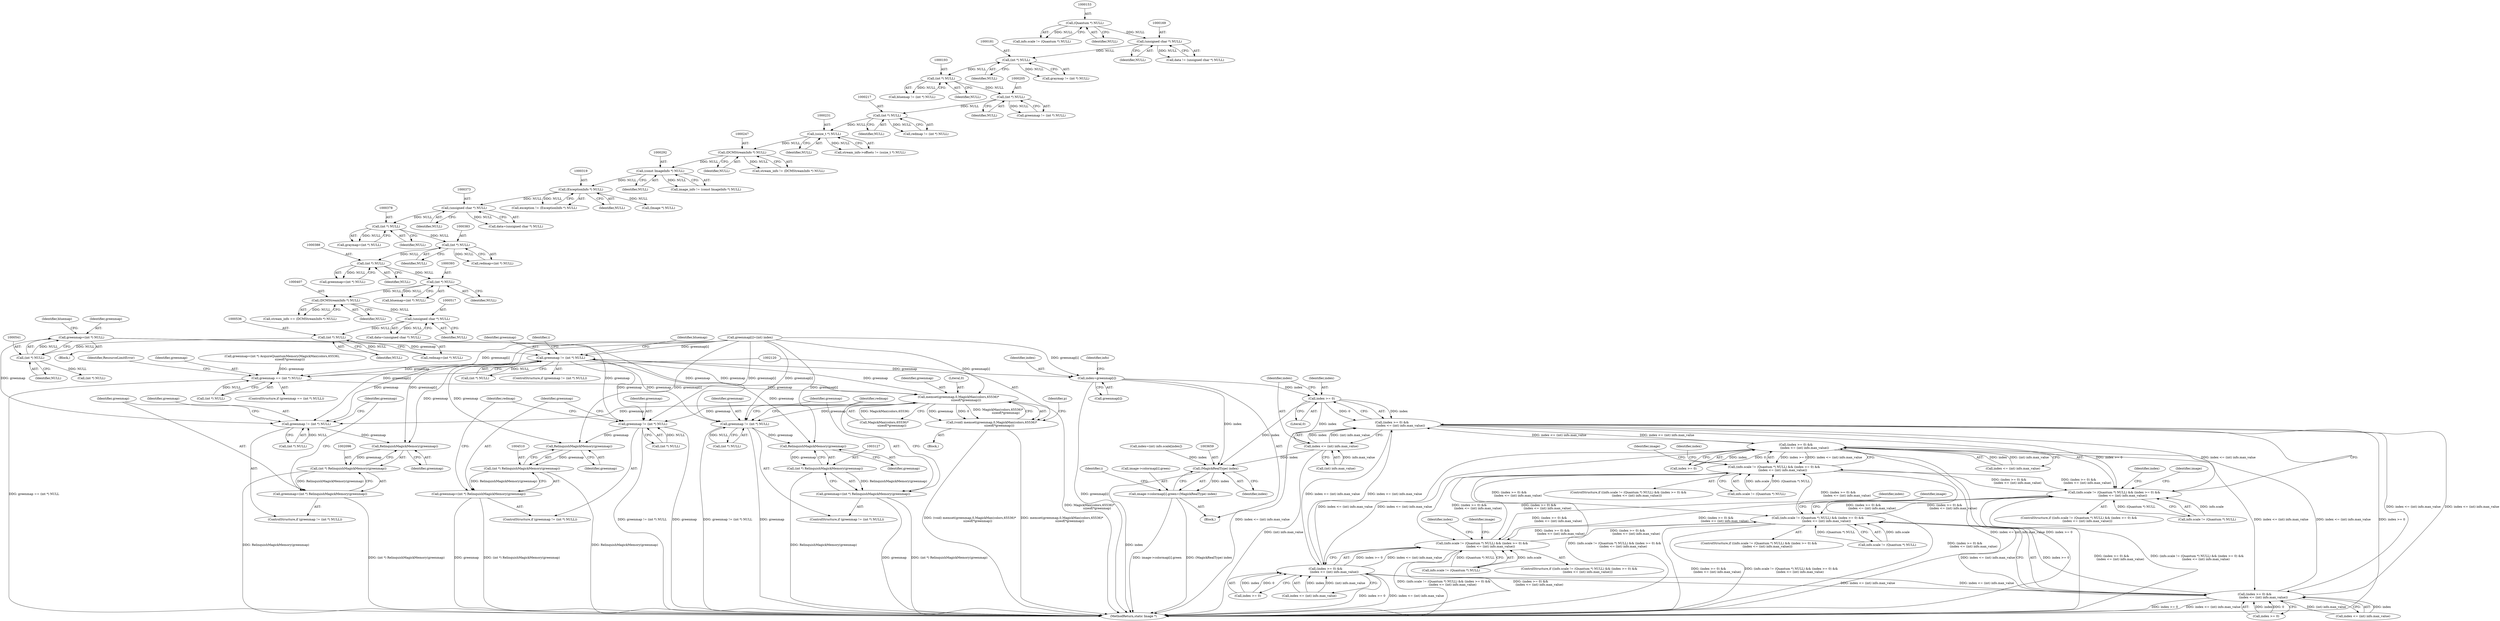 digraph "0_ImageMagick_6b6bff054d569a77973f2140c0e86366e6168a6c_0@pointer" {
"1000538" [label="(Call,greenmap=(int *) NULL)"];
"1000540" [label="(Call,(int *) NULL)"];
"1000535" [label="(Call,(int *) NULL)"];
"1000516" [label="(Call,(unsigned char *) NULL)"];
"1000406" [label="(Call,(DCMStreamInfo *) NULL)"];
"1000392" [label="(Call,(int *) NULL)"];
"1000387" [label="(Call,(int *) NULL)"];
"1000382" [label="(Call,(int *) NULL)"];
"1000377" [label="(Call,(int *) NULL)"];
"1000372" [label="(Call,(unsigned char *) NULL)"];
"1000318" [label="(Call,(ExceptionInfo *) NULL)"];
"1000291" [label="(Call,(const ImageInfo *) NULL)"];
"1000246" [label="(Call,(DCMStreamInfo *) NULL)"];
"1000230" [label="(Call,(ssize_t *) NULL)"];
"1000216" [label="(Call,(int *) NULL)"];
"1000204" [label="(Call,(int *) NULL)"];
"1000192" [label="(Call,(int *) NULL)"];
"1000180" [label="(Call,(int *) NULL)"];
"1000168" [label="(Call,(unsigned char *) NULL)"];
"1000152" [label="(Call,(Quantum *) NULL)"];
"1002088" [label="(Call,greenmap != (int *) NULL)"];
"1002097" [label="(Call,RelinquishMagickMemory(greenmap))"];
"1002095" [label="(Call,(int *) RelinquishMagickMemory(greenmap))"];
"1002093" [label="(Call,greenmap=(int *) RelinquishMagickMemory(greenmap))"];
"1003119" [label="(Call,greenmap != (int *) NULL)"];
"1003128" [label="(Call,RelinquishMagickMemory(greenmap))"];
"1003126" [label="(Call,(int *) RelinquishMagickMemory(greenmap))"];
"1003124" [label="(Call,greenmap=(int *) RelinquishMagickMemory(greenmap))"];
"1003599" [label="(Call,greenmap != (int *) NULL)"];
"1002111" [label="(Call,greenmap == (int *) NULL)"];
"1002121" [label="(Call,memset(greenmap,0,MagickMax(colors,65536)*\n                sizeof(*greenmap)))"];
"1002119" [label="(Call,(void) memset(greenmap,0,MagickMax(colors,65536)*\n                sizeof(*greenmap)))"];
"1004502" [label="(Call,greenmap != (int *) NULL)"];
"1004511" [label="(Call,RelinquishMagickMemory(greenmap))"];
"1004509" [label="(Call,(int *) RelinquishMagickMemory(greenmap))"];
"1004507" [label="(Call,greenmap=(int *) RelinquishMagickMemory(greenmap))"];
"1003616" [label="(Call,index=greenmap[i])"];
"1003631" [label="(Call,index >= 0)"];
"1003630" [label="(Call,(index >= 0) &&\n                  (index <= (int) info.max_value))"];
"1003567" [label="(Call,(index >= 0) &&\n                  (index <= (int) info.max_value))"];
"1003559" [label="(Call,(info.scale != (Quantum *) NULL) && (index >= 0) &&\n                  (index <= (int) info.max_value))"];
"1003622" [label="(Call,(info.scale != (Quantum *) NULL) && (index >= 0) &&\n                  (index <= (int) info.max_value))"];
"1003685" [label="(Call,(info.scale != (Quantum *) NULL) && (index >= 0) &&\n                  (index <= (int) info.max_value))"];
"1003748" [label="(Call,(info.scale != (Quantum *) NULL) && (index >= 0) &&\n                  (index <= (int) info.max_value))"];
"1003693" [label="(Call,(index >= 0) &&\n                  (index <= (int) info.max_value))"];
"1003756" [label="(Call,(index >= 0) &&\n                  (index <= (int) info.max_value))"];
"1003634" [label="(Call,index <= (int) info.max_value)"];
"1003658" [label="(Call,(MagickRealType) index)"];
"1003650" [label="(Call,image->colormap[i].green=(MagickRealType) index)"];
"1003631" [label="(Call,index >= 0)"];
"1004508" [label="(Identifier,greenmap)"];
"1003748" [label="(Call,(info.scale != (Quantum *) NULL) && (index >= 0) &&\n                  (index <= (int) info.max_value))"];
"1000148" [label="(Call,info.scale != (Quantum *) NULL)"];
"1002121" [label="(Call,memset(greenmap,0,MagickMax(colors,65536)*\n                sizeof(*greenmap)))"];
"1003633" [label="(Literal,0)"];
"1000316" [label="(Call,exception != (ExceptionInfo *) NULL)"];
"1003571" [label="(Call,index <= (int) info.max_value)"];
"1000387" [label="(Call,(int *) NULL)"];
"1000320" [label="(Identifier,NULL)"];
"1003614" [label="(Identifier,i)"];
"1000542" [label="(Identifier,NULL)"];
"1000293" [label="(Identifier,NULL)"];
"1002066" [label="(Block,)"];
"1003618" [label="(Call,greenmap[i])"];
"1003658" [label="(Call,(MagickRealType) index)"];
"1000218" [label="(Identifier,NULL)"];
"1002100" [label="(Identifier,greenmap)"];
"1004509" [label="(Call,(int *) RelinquishMagickMemory(greenmap))"];
"1004501" [label="(ControlStructure,if (greenmap != (int *) NULL))"];
"1003686" [label="(Call,info.scale != (Quantum *) NULL)"];
"1000152" [label="(Call,(Quantum *) NULL)"];
"1004503" [label="(Identifier,greenmap)"];
"1003684" [label="(ControlStructure,if ((info.scale != (Quantum *) NULL) && (index >= 0) &&\n                  (index <= (int) info.max_value)))"];
"1004504" [label="(Call,(int *) NULL)"];
"1003126" [label="(Call,(int *) RelinquishMagickMemory(greenmap))"];
"1003747" [label="(ControlStructure,if ((info.scale != (Quantum *) NULL) && (index >= 0) &&\n                  (index <= (int) info.max_value)))"];
"1000377" [label="(Call,(int *) NULL)"];
"1002122" [label="(Identifier,greenmap)"];
"1000535" [label="(Call,(int *) NULL)"];
"1000404" [label="(Call,stream_info == (DCMStreamInfo *) NULL)"];
"1000374" [label="(Identifier,NULL)"];
"1003757" [label="(Call,index >= 0)"];
"1000204" [label="(Call,(int *) NULL)"];
"1002088" [label="(Call,greenmap != (int *) NULL)"];
"1000248" [label="(Identifier,NULL)"];
"1000392" [label="(Call,(int *) NULL)"];
"1000291" [label="(Call,(const ImageInfo *) NULL)"];
"1000384" [label="(Identifier,NULL)"];
"1002123" [label="(Literal,0)"];
"1002124" [label="(Call,MagickMax(colors,65536)*\n                sizeof(*greenmap))"];
"1000385" [label="(Call,greenmap=(int *) NULL)"];
"1003129" [label="(Identifier,greenmap)"];
"1002117" [label="(Identifier,ResourceLimitError)"];
"1003760" [label="(Call,index <= (int) info.max_value)"];
"1002111" [label="(Call,greenmap == (int *) NULL)"];
"1000375" [label="(Call,graymap=(int *) NULL)"];
"1003685" [label="(Call,(info.scale != (Quantum *) NULL) && (index >= 0) &&\n                  (index <= (int) info.max_value))"];
"1003567" [label="(Call,(index >= 0) &&\n                  (index <= (int) info.max_value))"];
"1003568" [label="(Call,index >= 0)"];
"1003642" [label="(Identifier,index)"];
"1003591" [label="(Identifier,image)"];
"1000539" [label="(Identifier,greenmap)"];
"1000154" [label="(Identifier,NULL)"];
"1003558" [label="(ControlStructure,if ((info.scale != (Quantum *) NULL) && (index >= 0) &&\n                  (index <= (int) info.max_value)))"];
"1000190" [label="(Call,bluemap != (int *) NULL)"];
"1003599" [label="(Call,greenmap != (int *) NULL)"];
"1000182" [label="(Identifier,NULL)"];
"1003651" [label="(Call,image->colormap[i].green)"];
"1000390" [label="(Call,bluemap=(int *) NULL)"];
"1003579" [label="(Identifier,index)"];
"1003119" [label="(Call,greenmap != (int *) NULL)"];
"1003132" [label="(Identifier,redmap)"];
"1002089" [label="(Identifier,greenmap)"];
"1003601" [label="(Call,(int *) NULL)"];
"1003632" [label="(Identifier,index)"];
"1003654" [label="(Identifier,image)"];
"1003768" [label="(Identifier,index)"];
"1003636" [label="(Call,(int) info.max_value)"];
"1003121" [label="(Call,(int *) NULL)"];
"1000382" [label="(Call,(int *) NULL)"];
"1000232" [label="(Identifier,NULL)"];
"1003635" [label="(Identifier,index)"];
"1000370" [label="(Call,data=(unsigned char *) NULL)"];
"1000194" [label="(Identifier,NULL)"];
"1002132" [label="(Identifier,p)"];
"1002098" [label="(Identifier,greenmap)"];
"1000168" [label="(Call,(unsigned char *) NULL)"];
"1000379" [label="(Identifier,NULL)"];
"1003630" [label="(Call,(index >= 0) &&\n                  (index <= (int) info.max_value))"];
"1003559" [label="(Call,(info.scale != (Quantum *) NULL) && (index >= 0) &&\n                  (index <= (int) info.max_value))"];
"1000372" [label="(Call,(unsigned char *) NULL)"];
"1002094" [label="(Identifier,greenmap)"];
"1000533" [label="(Call,redmap=(int *) NULL)"];
"1002099" [label="(Call,greenmap=(int *) AcquireQuantumMemory(MagickMax(colors,65536),\n                sizeof(*greenmap)))"];
"1003616" [label="(Call,index=greenmap[i])"];
"1004507" [label="(Call,greenmap=(int *) RelinquishMagickMemory(greenmap))"];
"1002090" [label="(Call,(int *) NULL)"];
"1003693" [label="(Call,(index >= 0) &&\n                  (index <= (int) info.max_value))"];
"1002113" [label="(Call,(int *) NULL)"];
"1000226" [label="(Call,stream_info->offsets != (ssize_t *) NULL)"];
"1000518" [label="(Identifier,NULL)"];
"1000170" [label="(Identifier,NULL)"];
"1000206" [label="(Identifier,NULL)"];
"1004512" [label="(Identifier,greenmap)"];
"1003705" [label="(Identifier,index)"];
"1000389" [label="(Identifier,NULL)"];
"1000192" [label="(Call,(int *) NULL)"];
"1003118" [label="(ControlStructure,if (greenmap != (int *) NULL))"];
"1000544" [label="(Identifier,bluemap)"];
"1000408" [label="(Identifier,NULL)"];
"1003650" [label="(Call,image->colormap[i].green=(MagickRealType) index)"];
"1000145" [label="(Block,)"];
"1003598" [label="(ControlStructure,if (greenmap != (int *) NULL))"];
"1004511" [label="(Call,RelinquishMagickMemory(greenmap))"];
"1000180" [label="(Call,(int *) NULL)"];
"1003697" [label="(Call,index <= (int) info.max_value)"];
"1003694" [label="(Call,index >= 0)"];
"1000244" [label="(Call,stream_info != (DCMStreamInfo *) NULL)"];
"1002087" [label="(ControlStructure,if (greenmap != (int *) NULL))"];
"1003634" [label="(Call,index <= (int) info.max_value)"];
"1004539" [label="(MethodReturn,static Image *)"];
"1003625" [label="(Identifier,info)"];
"1000230" [label="(Call,(ssize_t *) NULL)"];
"1003124" [label="(Call,greenmap=(int *) RelinquishMagickMemory(greenmap))"];
"1000349" [label="(Call,(Image *) NULL)"];
"1003615" [label="(Block,)"];
"1000214" [label="(Call,redmap != (int *) NULL)"];
"1003641" [label="(Call,index=(int) info.scale[index])"];
"1002179" [label="(Call,greenmap[i]=(int) index)"];
"1003621" [label="(ControlStructure,if ((info.scale != (Quantum *) NULL) && (index >= 0) &&\n                  (index <= (int) info.max_value)))"];
"1000246" [label="(Call,(DCMStreamInfo *) NULL)"];
"1003780" [label="(Identifier,image)"];
"1004502" [label="(Call,greenmap != (int *) NULL)"];
"1000380" [label="(Call,redmap=(int *) NULL)"];
"1000516" [label="(Call,(unsigned char *) NULL)"];
"1000318" [label="(Call,(ExceptionInfo *) NULL)"];
"1003125" [label="(Identifier,greenmap)"];
"1003756" [label="(Call,(index >= 0) &&\n                  (index <= (int) info.max_value))"];
"1003617" [label="(Identifier,index)"];
"1000216" [label="(Call,(int *) NULL)"];
"1002119" [label="(Call,(void) memset(greenmap,0,MagickMax(colors,65536)*\n                sizeof(*greenmap)))"];
"1000394" [label="(Identifier,NULL)"];
"1002110" [label="(ControlStructure,if (greenmap == (int *) NULL))"];
"1003600" [label="(Identifier,greenmap)"];
"1002097" [label="(Call,RelinquishMagickMemory(greenmap))"];
"1003622" [label="(Call,(info.scale != (Quantum *) NULL) && (index >= 0) &&\n                  (index <= (int) info.max_value))"];
"1000538" [label="(Call,greenmap=(int *) NULL)"];
"1000166" [label="(Call,data != (unsigned char *) NULL)"];
"1003660" [label="(Identifier,index)"];
"1000202" [label="(Call,greenmap != (int *) NULL)"];
"1002112" [label="(Identifier,greenmap)"];
"1000406" [label="(Call,(DCMStreamInfo *) NULL)"];
"1000537" [label="(Identifier,NULL)"];
"1000178" [label="(Call,graymap != (int *) NULL)"];
"1000545" [label="(Call,(int *) NULL)"];
"1000514" [label="(Call,data=(unsigned char *) NULL)"];
"1003560" [label="(Call,info.scale != (Quantum *) NULL)"];
"1003717" [label="(Identifier,image)"];
"1004515" [label="(Identifier,redmap)"];
"1003606" [label="(Identifier,i)"];
"1002095" [label="(Call,(int *) RelinquishMagickMemory(greenmap))"];
"1003749" [label="(Call,info.scale != (Quantum *) NULL)"];
"1000289" [label="(Call,image_info != (const ImageInfo *) NULL)"];
"1000540" [label="(Call,(int *) NULL)"];
"1003623" [label="(Call,info.scale != (Quantum *) NULL)"];
"1002093" [label="(Call,greenmap=(int *) RelinquishMagickMemory(greenmap))"];
"1003128" [label="(Call,RelinquishMagickMemory(greenmap))"];
"1003663" [label="(Identifier,bluemap)"];
"1003120" [label="(Identifier,greenmap)"];
"1000538" -> "1000145"  [label="AST: "];
"1000538" -> "1000540"  [label="CFG: "];
"1000539" -> "1000538"  [label="AST: "];
"1000540" -> "1000538"  [label="AST: "];
"1000544" -> "1000538"  [label="CFG: "];
"1000540" -> "1000538"  [label="DDG: NULL"];
"1000538" -> "1002088"  [label="DDG: greenmap"];
"1000538" -> "1003119"  [label="DDG: greenmap"];
"1000538" -> "1003599"  [label="DDG: greenmap"];
"1000538" -> "1004502"  [label="DDG: greenmap"];
"1000540" -> "1000542"  [label="CFG: "];
"1000541" -> "1000540"  [label="AST: "];
"1000542" -> "1000540"  [label="AST: "];
"1000535" -> "1000540"  [label="DDG: NULL"];
"1000540" -> "1000545"  [label="DDG: NULL"];
"1000535" -> "1000533"  [label="AST: "];
"1000535" -> "1000537"  [label="CFG: "];
"1000536" -> "1000535"  [label="AST: "];
"1000537" -> "1000535"  [label="AST: "];
"1000533" -> "1000535"  [label="CFG: "];
"1000535" -> "1000533"  [label="DDG: NULL"];
"1000516" -> "1000535"  [label="DDG: NULL"];
"1000516" -> "1000514"  [label="AST: "];
"1000516" -> "1000518"  [label="CFG: "];
"1000517" -> "1000516"  [label="AST: "];
"1000518" -> "1000516"  [label="AST: "];
"1000514" -> "1000516"  [label="CFG: "];
"1000516" -> "1000514"  [label="DDG: NULL"];
"1000406" -> "1000516"  [label="DDG: NULL"];
"1000406" -> "1000404"  [label="AST: "];
"1000406" -> "1000408"  [label="CFG: "];
"1000407" -> "1000406"  [label="AST: "];
"1000408" -> "1000406"  [label="AST: "];
"1000404" -> "1000406"  [label="CFG: "];
"1000406" -> "1000404"  [label="DDG: NULL"];
"1000392" -> "1000406"  [label="DDG: NULL"];
"1000392" -> "1000390"  [label="AST: "];
"1000392" -> "1000394"  [label="CFG: "];
"1000393" -> "1000392"  [label="AST: "];
"1000394" -> "1000392"  [label="AST: "];
"1000390" -> "1000392"  [label="CFG: "];
"1000392" -> "1000390"  [label="DDG: NULL"];
"1000387" -> "1000392"  [label="DDG: NULL"];
"1000387" -> "1000385"  [label="AST: "];
"1000387" -> "1000389"  [label="CFG: "];
"1000388" -> "1000387"  [label="AST: "];
"1000389" -> "1000387"  [label="AST: "];
"1000385" -> "1000387"  [label="CFG: "];
"1000387" -> "1000385"  [label="DDG: NULL"];
"1000382" -> "1000387"  [label="DDG: NULL"];
"1000382" -> "1000380"  [label="AST: "];
"1000382" -> "1000384"  [label="CFG: "];
"1000383" -> "1000382"  [label="AST: "];
"1000384" -> "1000382"  [label="AST: "];
"1000380" -> "1000382"  [label="CFG: "];
"1000382" -> "1000380"  [label="DDG: NULL"];
"1000377" -> "1000382"  [label="DDG: NULL"];
"1000377" -> "1000375"  [label="AST: "];
"1000377" -> "1000379"  [label="CFG: "];
"1000378" -> "1000377"  [label="AST: "];
"1000379" -> "1000377"  [label="AST: "];
"1000375" -> "1000377"  [label="CFG: "];
"1000377" -> "1000375"  [label="DDG: NULL"];
"1000372" -> "1000377"  [label="DDG: NULL"];
"1000372" -> "1000370"  [label="AST: "];
"1000372" -> "1000374"  [label="CFG: "];
"1000373" -> "1000372"  [label="AST: "];
"1000374" -> "1000372"  [label="AST: "];
"1000370" -> "1000372"  [label="CFG: "];
"1000372" -> "1000370"  [label="DDG: NULL"];
"1000318" -> "1000372"  [label="DDG: NULL"];
"1000318" -> "1000316"  [label="AST: "];
"1000318" -> "1000320"  [label="CFG: "];
"1000319" -> "1000318"  [label="AST: "];
"1000320" -> "1000318"  [label="AST: "];
"1000316" -> "1000318"  [label="CFG: "];
"1000318" -> "1000316"  [label="DDG: NULL"];
"1000291" -> "1000318"  [label="DDG: NULL"];
"1000318" -> "1000349"  [label="DDG: NULL"];
"1000291" -> "1000289"  [label="AST: "];
"1000291" -> "1000293"  [label="CFG: "];
"1000292" -> "1000291"  [label="AST: "];
"1000293" -> "1000291"  [label="AST: "];
"1000289" -> "1000291"  [label="CFG: "];
"1000291" -> "1000289"  [label="DDG: NULL"];
"1000246" -> "1000291"  [label="DDG: NULL"];
"1000246" -> "1000244"  [label="AST: "];
"1000246" -> "1000248"  [label="CFG: "];
"1000247" -> "1000246"  [label="AST: "];
"1000248" -> "1000246"  [label="AST: "];
"1000244" -> "1000246"  [label="CFG: "];
"1000246" -> "1000244"  [label="DDG: NULL"];
"1000230" -> "1000246"  [label="DDG: NULL"];
"1000230" -> "1000226"  [label="AST: "];
"1000230" -> "1000232"  [label="CFG: "];
"1000231" -> "1000230"  [label="AST: "];
"1000232" -> "1000230"  [label="AST: "];
"1000226" -> "1000230"  [label="CFG: "];
"1000230" -> "1000226"  [label="DDG: NULL"];
"1000216" -> "1000230"  [label="DDG: NULL"];
"1000216" -> "1000214"  [label="AST: "];
"1000216" -> "1000218"  [label="CFG: "];
"1000217" -> "1000216"  [label="AST: "];
"1000218" -> "1000216"  [label="AST: "];
"1000214" -> "1000216"  [label="CFG: "];
"1000216" -> "1000214"  [label="DDG: NULL"];
"1000204" -> "1000216"  [label="DDG: NULL"];
"1000204" -> "1000202"  [label="AST: "];
"1000204" -> "1000206"  [label="CFG: "];
"1000205" -> "1000204"  [label="AST: "];
"1000206" -> "1000204"  [label="AST: "];
"1000202" -> "1000204"  [label="CFG: "];
"1000204" -> "1000202"  [label="DDG: NULL"];
"1000192" -> "1000204"  [label="DDG: NULL"];
"1000192" -> "1000190"  [label="AST: "];
"1000192" -> "1000194"  [label="CFG: "];
"1000193" -> "1000192"  [label="AST: "];
"1000194" -> "1000192"  [label="AST: "];
"1000190" -> "1000192"  [label="CFG: "];
"1000192" -> "1000190"  [label="DDG: NULL"];
"1000180" -> "1000192"  [label="DDG: NULL"];
"1000180" -> "1000178"  [label="AST: "];
"1000180" -> "1000182"  [label="CFG: "];
"1000181" -> "1000180"  [label="AST: "];
"1000182" -> "1000180"  [label="AST: "];
"1000178" -> "1000180"  [label="CFG: "];
"1000180" -> "1000178"  [label="DDG: NULL"];
"1000168" -> "1000180"  [label="DDG: NULL"];
"1000168" -> "1000166"  [label="AST: "];
"1000168" -> "1000170"  [label="CFG: "];
"1000169" -> "1000168"  [label="AST: "];
"1000170" -> "1000168"  [label="AST: "];
"1000166" -> "1000168"  [label="CFG: "];
"1000168" -> "1000166"  [label="DDG: NULL"];
"1000152" -> "1000168"  [label="DDG: NULL"];
"1000152" -> "1000148"  [label="AST: "];
"1000152" -> "1000154"  [label="CFG: "];
"1000153" -> "1000152"  [label="AST: "];
"1000154" -> "1000152"  [label="AST: "];
"1000148" -> "1000152"  [label="CFG: "];
"1000152" -> "1000148"  [label="DDG: NULL"];
"1002088" -> "1002087"  [label="AST: "];
"1002088" -> "1002090"  [label="CFG: "];
"1002089" -> "1002088"  [label="AST: "];
"1002090" -> "1002088"  [label="AST: "];
"1002094" -> "1002088"  [label="CFG: "];
"1002100" -> "1002088"  [label="CFG: "];
"1002121" -> "1002088"  [label="DDG: greenmap"];
"1002179" -> "1002088"  [label="DDG: greenmap[i]"];
"1003599" -> "1002088"  [label="DDG: greenmap"];
"1002090" -> "1002088"  [label="DDG: NULL"];
"1002088" -> "1002097"  [label="DDG: greenmap"];
"1002097" -> "1002095"  [label="AST: "];
"1002097" -> "1002098"  [label="CFG: "];
"1002098" -> "1002097"  [label="AST: "];
"1002095" -> "1002097"  [label="CFG: "];
"1002097" -> "1002095"  [label="DDG: greenmap"];
"1002179" -> "1002097"  [label="DDG: greenmap[i]"];
"1003599" -> "1002097"  [label="DDG: greenmap"];
"1002095" -> "1002093"  [label="AST: "];
"1002096" -> "1002095"  [label="AST: "];
"1002093" -> "1002095"  [label="CFG: "];
"1002095" -> "1004539"  [label="DDG: RelinquishMagickMemory(greenmap)"];
"1002095" -> "1002093"  [label="DDG: RelinquishMagickMemory(greenmap)"];
"1002093" -> "1002087"  [label="AST: "];
"1002094" -> "1002093"  [label="AST: "];
"1002100" -> "1002093"  [label="CFG: "];
"1002093" -> "1004539"  [label="DDG: (int *) RelinquishMagickMemory(greenmap)"];
"1003119" -> "1003118"  [label="AST: "];
"1003119" -> "1003121"  [label="CFG: "];
"1003120" -> "1003119"  [label="AST: "];
"1003121" -> "1003119"  [label="AST: "];
"1003125" -> "1003119"  [label="CFG: "];
"1003132" -> "1003119"  [label="CFG: "];
"1003119" -> "1004539"  [label="DDG: greenmap != (int *) NULL"];
"1003119" -> "1004539"  [label="DDG: greenmap"];
"1002121" -> "1003119"  [label="DDG: greenmap"];
"1002179" -> "1003119"  [label="DDG: greenmap[i]"];
"1003599" -> "1003119"  [label="DDG: greenmap"];
"1003121" -> "1003119"  [label="DDG: NULL"];
"1003119" -> "1003128"  [label="DDG: greenmap"];
"1003128" -> "1003126"  [label="AST: "];
"1003128" -> "1003129"  [label="CFG: "];
"1003129" -> "1003128"  [label="AST: "];
"1003126" -> "1003128"  [label="CFG: "];
"1003128" -> "1003126"  [label="DDG: greenmap"];
"1002179" -> "1003128"  [label="DDG: greenmap[i]"];
"1003599" -> "1003128"  [label="DDG: greenmap"];
"1003126" -> "1003124"  [label="AST: "];
"1003127" -> "1003126"  [label="AST: "];
"1003124" -> "1003126"  [label="CFG: "];
"1003126" -> "1004539"  [label="DDG: RelinquishMagickMemory(greenmap)"];
"1003126" -> "1003124"  [label="DDG: RelinquishMagickMemory(greenmap)"];
"1003124" -> "1003118"  [label="AST: "];
"1003125" -> "1003124"  [label="AST: "];
"1003132" -> "1003124"  [label="CFG: "];
"1003124" -> "1004539"  [label="DDG: greenmap"];
"1003124" -> "1004539"  [label="DDG: (int *) RelinquishMagickMemory(greenmap)"];
"1003599" -> "1003598"  [label="AST: "];
"1003599" -> "1003601"  [label="CFG: "];
"1003600" -> "1003599"  [label="AST: "];
"1003601" -> "1003599"  [label="AST: "];
"1003606" -> "1003599"  [label="CFG: "];
"1003663" -> "1003599"  [label="CFG: "];
"1003599" -> "1002111"  [label="DDG: greenmap"];
"1003599" -> "1002121"  [label="DDG: greenmap"];
"1002121" -> "1003599"  [label="DDG: greenmap"];
"1002179" -> "1003599"  [label="DDG: greenmap[i]"];
"1003601" -> "1003599"  [label="DDG: NULL"];
"1003599" -> "1003616"  [label="DDG: greenmap"];
"1003599" -> "1004502"  [label="DDG: greenmap"];
"1003599" -> "1004511"  [label="DDG: greenmap"];
"1002111" -> "1002110"  [label="AST: "];
"1002111" -> "1002113"  [label="CFG: "];
"1002112" -> "1002111"  [label="AST: "];
"1002113" -> "1002111"  [label="AST: "];
"1002117" -> "1002111"  [label="CFG: "];
"1002120" -> "1002111"  [label="CFG: "];
"1002111" -> "1004539"  [label="DDG: greenmap == (int *) NULL"];
"1002179" -> "1002111"  [label="DDG: greenmap[i]"];
"1002099" -> "1002111"  [label="DDG: greenmap"];
"1002113" -> "1002111"  [label="DDG: NULL"];
"1002111" -> "1002121"  [label="DDG: greenmap"];
"1002121" -> "1002119"  [label="AST: "];
"1002121" -> "1002124"  [label="CFG: "];
"1002122" -> "1002121"  [label="AST: "];
"1002123" -> "1002121"  [label="AST: "];
"1002124" -> "1002121"  [label="AST: "];
"1002119" -> "1002121"  [label="CFG: "];
"1002121" -> "1004539"  [label="DDG: MagickMax(colors,65536)*\n                sizeof(*greenmap)"];
"1002121" -> "1002119"  [label="DDG: greenmap"];
"1002121" -> "1002119"  [label="DDG: 0"];
"1002121" -> "1002119"  [label="DDG: MagickMax(colors,65536)*\n                sizeof(*greenmap)"];
"1002179" -> "1002121"  [label="DDG: greenmap[i]"];
"1002124" -> "1002121"  [label="DDG: MagickMax(colors,65536)"];
"1002121" -> "1004502"  [label="DDG: greenmap"];
"1002119" -> "1002066"  [label="AST: "];
"1002120" -> "1002119"  [label="AST: "];
"1002132" -> "1002119"  [label="CFG: "];
"1002119" -> "1004539"  [label="DDG: memset(greenmap,0,MagickMax(colors,65536)*\n                sizeof(*greenmap))"];
"1002119" -> "1004539"  [label="DDG: (void) memset(greenmap,0,MagickMax(colors,65536)*\n                sizeof(*greenmap))"];
"1004502" -> "1004501"  [label="AST: "];
"1004502" -> "1004504"  [label="CFG: "];
"1004503" -> "1004502"  [label="AST: "];
"1004504" -> "1004502"  [label="AST: "];
"1004508" -> "1004502"  [label="CFG: "];
"1004515" -> "1004502"  [label="CFG: "];
"1004502" -> "1004539"  [label="DDG: greenmap != (int *) NULL"];
"1004502" -> "1004539"  [label="DDG: greenmap"];
"1002179" -> "1004502"  [label="DDG: greenmap[i]"];
"1004504" -> "1004502"  [label="DDG: NULL"];
"1004502" -> "1004511"  [label="DDG: greenmap"];
"1004511" -> "1004509"  [label="AST: "];
"1004511" -> "1004512"  [label="CFG: "];
"1004512" -> "1004511"  [label="AST: "];
"1004509" -> "1004511"  [label="CFG: "];
"1004511" -> "1004509"  [label="DDG: greenmap"];
"1002179" -> "1004511"  [label="DDG: greenmap[i]"];
"1004509" -> "1004507"  [label="AST: "];
"1004510" -> "1004509"  [label="AST: "];
"1004507" -> "1004509"  [label="CFG: "];
"1004509" -> "1004539"  [label="DDG: RelinquishMagickMemory(greenmap)"];
"1004509" -> "1004507"  [label="DDG: RelinquishMagickMemory(greenmap)"];
"1004507" -> "1004501"  [label="AST: "];
"1004508" -> "1004507"  [label="AST: "];
"1004515" -> "1004507"  [label="CFG: "];
"1004507" -> "1004539"  [label="DDG: (int *) RelinquishMagickMemory(greenmap)"];
"1004507" -> "1004539"  [label="DDG: greenmap"];
"1003616" -> "1003615"  [label="AST: "];
"1003616" -> "1003618"  [label="CFG: "];
"1003617" -> "1003616"  [label="AST: "];
"1003618" -> "1003616"  [label="AST: "];
"1003625" -> "1003616"  [label="CFG: "];
"1003616" -> "1004539"  [label="DDG: greenmap[i]"];
"1002179" -> "1003616"  [label="DDG: greenmap[i]"];
"1003616" -> "1003631"  [label="DDG: index"];
"1003616" -> "1003658"  [label="DDG: index"];
"1003631" -> "1003630"  [label="AST: "];
"1003631" -> "1003633"  [label="CFG: "];
"1003632" -> "1003631"  [label="AST: "];
"1003633" -> "1003631"  [label="AST: "];
"1003635" -> "1003631"  [label="CFG: "];
"1003630" -> "1003631"  [label="CFG: "];
"1003631" -> "1003630"  [label="DDG: index"];
"1003631" -> "1003630"  [label="DDG: 0"];
"1003631" -> "1003634"  [label="DDG: index"];
"1003631" -> "1003658"  [label="DDG: index"];
"1003630" -> "1003622"  [label="AST: "];
"1003630" -> "1003634"  [label="CFG: "];
"1003634" -> "1003630"  [label="AST: "];
"1003622" -> "1003630"  [label="CFG: "];
"1003630" -> "1004539"  [label="DDG: index <= (int) info.max_value"];
"1003630" -> "1004539"  [label="DDG: index >= 0"];
"1003630" -> "1003567"  [label="DDG: index <= (int) info.max_value"];
"1003630" -> "1003622"  [label="DDG: index >= 0"];
"1003630" -> "1003622"  [label="DDG: index <= (int) info.max_value"];
"1003567" -> "1003630"  [label="DDG: index <= (int) info.max_value"];
"1003693" -> "1003630"  [label="DDG: index <= (int) info.max_value"];
"1003756" -> "1003630"  [label="DDG: index <= (int) info.max_value"];
"1003634" -> "1003630"  [label="DDG: index"];
"1003634" -> "1003630"  [label="DDG: (int) info.max_value"];
"1003630" -> "1003693"  [label="DDG: index <= (int) info.max_value"];
"1003630" -> "1003756"  [label="DDG: index <= (int) info.max_value"];
"1003567" -> "1003559"  [label="AST: "];
"1003567" -> "1003568"  [label="CFG: "];
"1003567" -> "1003571"  [label="CFG: "];
"1003568" -> "1003567"  [label="AST: "];
"1003571" -> "1003567"  [label="AST: "];
"1003559" -> "1003567"  [label="CFG: "];
"1003567" -> "1004539"  [label="DDG: index <= (int) info.max_value"];
"1003567" -> "1004539"  [label="DDG: index >= 0"];
"1003567" -> "1003559"  [label="DDG: index >= 0"];
"1003567" -> "1003559"  [label="DDG: index <= (int) info.max_value"];
"1003568" -> "1003567"  [label="DDG: index"];
"1003568" -> "1003567"  [label="DDG: 0"];
"1003693" -> "1003567"  [label="DDG: index <= (int) info.max_value"];
"1003756" -> "1003567"  [label="DDG: index <= (int) info.max_value"];
"1003571" -> "1003567"  [label="DDG: index"];
"1003571" -> "1003567"  [label="DDG: (int) info.max_value"];
"1003567" -> "1003693"  [label="DDG: index <= (int) info.max_value"];
"1003567" -> "1003756"  [label="DDG: index <= (int) info.max_value"];
"1003559" -> "1003558"  [label="AST: "];
"1003559" -> "1003560"  [label="CFG: "];
"1003560" -> "1003559"  [label="AST: "];
"1003579" -> "1003559"  [label="CFG: "];
"1003591" -> "1003559"  [label="CFG: "];
"1003559" -> "1004539"  [label="DDG: (info.scale != (Quantum *) NULL) && (index >= 0) &&\n                  (index <= (int) info.max_value)"];
"1003559" -> "1004539"  [label="DDG: (index >= 0) &&\n                  (index <= (int) info.max_value)"];
"1003560" -> "1003559"  [label="DDG: info.scale"];
"1003560" -> "1003559"  [label="DDG: (Quantum *) NULL"];
"1003685" -> "1003559"  [label="DDG: (index >= 0) &&\n                  (index <= (int) info.max_value)"];
"1003748" -> "1003559"  [label="DDG: (index >= 0) &&\n                  (index <= (int) info.max_value)"];
"1003622" -> "1003559"  [label="DDG: (index >= 0) &&\n                  (index <= (int) info.max_value)"];
"1003559" -> "1003622"  [label="DDG: (index >= 0) &&\n                  (index <= (int) info.max_value)"];
"1003559" -> "1003685"  [label="DDG: (index >= 0) &&\n                  (index <= (int) info.max_value)"];
"1003559" -> "1003748"  [label="DDG: (index >= 0) &&\n                  (index <= (int) info.max_value)"];
"1003622" -> "1003621"  [label="AST: "];
"1003622" -> "1003623"  [label="CFG: "];
"1003623" -> "1003622"  [label="AST: "];
"1003642" -> "1003622"  [label="CFG: "];
"1003654" -> "1003622"  [label="CFG: "];
"1003622" -> "1004539"  [label="DDG: (index >= 0) &&\n                  (index <= (int) info.max_value)"];
"1003622" -> "1004539"  [label="DDG: (info.scale != (Quantum *) NULL) && (index >= 0) &&\n                  (index <= (int) info.max_value)"];
"1003623" -> "1003622"  [label="DDG: info.scale"];
"1003623" -> "1003622"  [label="DDG: (Quantum *) NULL"];
"1003685" -> "1003622"  [label="DDG: (index >= 0) &&\n                  (index <= (int) info.max_value)"];
"1003748" -> "1003622"  [label="DDG: (index >= 0) &&\n                  (index <= (int) info.max_value)"];
"1003622" -> "1003685"  [label="DDG: (index >= 0) &&\n                  (index <= (int) info.max_value)"];
"1003622" -> "1003748"  [label="DDG: (index >= 0) &&\n                  (index <= (int) info.max_value)"];
"1003685" -> "1003684"  [label="AST: "];
"1003685" -> "1003686"  [label="CFG: "];
"1003685" -> "1003693"  [label="CFG: "];
"1003686" -> "1003685"  [label="AST: "];
"1003693" -> "1003685"  [label="AST: "];
"1003705" -> "1003685"  [label="CFG: "];
"1003717" -> "1003685"  [label="CFG: "];
"1003685" -> "1004539"  [label="DDG: (index >= 0) &&\n                  (index <= (int) info.max_value)"];
"1003685" -> "1004539"  [label="DDG: (info.scale != (Quantum *) NULL) && (index >= 0) &&\n                  (index <= (int) info.max_value)"];
"1003686" -> "1003685"  [label="DDG: info.scale"];
"1003686" -> "1003685"  [label="DDG: (Quantum *) NULL"];
"1003693" -> "1003685"  [label="DDG: index >= 0"];
"1003693" -> "1003685"  [label="DDG: index <= (int) info.max_value"];
"1003748" -> "1003685"  [label="DDG: (index >= 0) &&\n                  (index <= (int) info.max_value)"];
"1003685" -> "1003748"  [label="DDG: (index >= 0) &&\n                  (index <= (int) info.max_value)"];
"1003748" -> "1003747"  [label="AST: "];
"1003748" -> "1003749"  [label="CFG: "];
"1003748" -> "1003756"  [label="CFG: "];
"1003749" -> "1003748"  [label="AST: "];
"1003756" -> "1003748"  [label="AST: "];
"1003768" -> "1003748"  [label="CFG: "];
"1003780" -> "1003748"  [label="CFG: "];
"1003748" -> "1004539"  [label="DDG: (info.scale != (Quantum *) NULL) && (index >= 0) &&\n                  (index <= (int) info.max_value)"];
"1003748" -> "1004539"  [label="DDG: (index >= 0) &&\n                  (index <= (int) info.max_value)"];
"1003749" -> "1003748"  [label="DDG: info.scale"];
"1003749" -> "1003748"  [label="DDG: (Quantum *) NULL"];
"1003756" -> "1003748"  [label="DDG: index >= 0"];
"1003756" -> "1003748"  [label="DDG: index <= (int) info.max_value"];
"1003693" -> "1003694"  [label="CFG: "];
"1003693" -> "1003697"  [label="CFG: "];
"1003694" -> "1003693"  [label="AST: "];
"1003697" -> "1003693"  [label="AST: "];
"1003693" -> "1004539"  [label="DDG: index >= 0"];
"1003693" -> "1004539"  [label="DDG: index <= (int) info.max_value"];
"1003694" -> "1003693"  [label="DDG: index"];
"1003694" -> "1003693"  [label="DDG: 0"];
"1003756" -> "1003693"  [label="DDG: index <= (int) info.max_value"];
"1003697" -> "1003693"  [label="DDG: index"];
"1003697" -> "1003693"  [label="DDG: (int) info.max_value"];
"1003693" -> "1003756"  [label="DDG: index <= (int) info.max_value"];
"1003756" -> "1003757"  [label="CFG: "];
"1003756" -> "1003760"  [label="CFG: "];
"1003757" -> "1003756"  [label="AST: "];
"1003760" -> "1003756"  [label="AST: "];
"1003756" -> "1004539"  [label="DDG: index >= 0"];
"1003756" -> "1004539"  [label="DDG: index <= (int) info.max_value"];
"1003757" -> "1003756"  [label="DDG: index"];
"1003757" -> "1003756"  [label="DDG: 0"];
"1003760" -> "1003756"  [label="DDG: index"];
"1003760" -> "1003756"  [label="DDG: (int) info.max_value"];
"1003634" -> "1003636"  [label="CFG: "];
"1003635" -> "1003634"  [label="AST: "];
"1003636" -> "1003634"  [label="AST: "];
"1003634" -> "1004539"  [label="DDG: (int) info.max_value"];
"1003636" -> "1003634"  [label="DDG: info.max_value"];
"1003634" -> "1003658"  [label="DDG: index"];
"1003658" -> "1003650"  [label="AST: "];
"1003658" -> "1003660"  [label="CFG: "];
"1003659" -> "1003658"  [label="AST: "];
"1003660" -> "1003658"  [label="AST: "];
"1003650" -> "1003658"  [label="CFG: "];
"1003658" -> "1004539"  [label="DDG: index"];
"1003658" -> "1003650"  [label="DDG: index"];
"1003641" -> "1003658"  [label="DDG: index"];
"1003650" -> "1003615"  [label="AST: "];
"1003651" -> "1003650"  [label="AST: "];
"1003614" -> "1003650"  [label="CFG: "];
"1003650" -> "1004539"  [label="DDG: image->colormap[i].green"];
"1003650" -> "1004539"  [label="DDG: (MagickRealType) index"];
}
